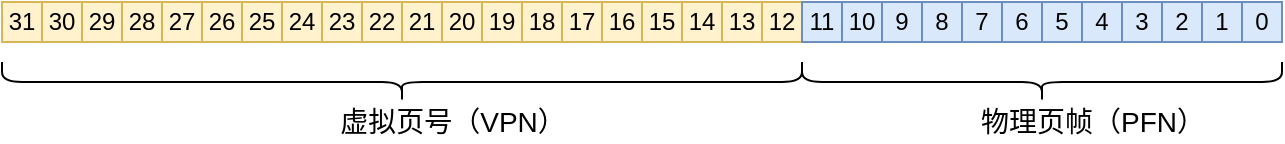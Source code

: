 <mxfile version="13.5.8" type="github">
  <diagram id="Lsx0iEb3Wfj5V0gcPJfd" name="Page-1">
    <mxGraphModel dx="1038" dy="548" grid="1" gridSize="10" guides="1" tooltips="1" connect="1" arrows="1" fold="1" page="1" pageScale="1" pageWidth="827" pageHeight="1169" math="0" shadow="0">
      <root>
        <mxCell id="0" />
        <mxCell id="1" parent="0" />
        <mxCell id="0SaOvBT2-kmUVJj6ePoo-68" value="" style="group" vertex="1" connectable="0" parent="1">
          <mxGeometry x="620" y="140" width="440" height="20" as="geometry" />
        </mxCell>
        <mxCell id="0SaOvBT2-kmUVJj6ePoo-69" value="" style="group" vertex="1" connectable="0" parent="0SaOvBT2-kmUVJj6ePoo-68">
          <mxGeometry width="220" height="20" as="geometry" />
        </mxCell>
        <mxCell id="0SaOvBT2-kmUVJj6ePoo-70" value="21" style="rounded=0;whiteSpace=wrap;html=1;fillColor=#fff2cc;strokeColor=#d6b656;" vertex="1" parent="0SaOvBT2-kmUVJj6ePoo-69">
          <mxGeometry width="20" height="20" as="geometry" />
        </mxCell>
        <mxCell id="0SaOvBT2-kmUVJj6ePoo-71" value="20" style="rounded=0;whiteSpace=wrap;html=1;fillColor=#fff2cc;strokeColor=#d6b656;" vertex="1" parent="0SaOvBT2-kmUVJj6ePoo-69">
          <mxGeometry x="20" width="20" height="20" as="geometry" />
        </mxCell>
        <mxCell id="0SaOvBT2-kmUVJj6ePoo-72" value="19" style="rounded=0;whiteSpace=wrap;html=1;fillColor=#fff2cc;strokeColor=#d6b656;" vertex="1" parent="0SaOvBT2-kmUVJj6ePoo-69">
          <mxGeometry x="40" width="20" height="20" as="geometry" />
        </mxCell>
        <mxCell id="0SaOvBT2-kmUVJj6ePoo-73" value="18" style="rounded=0;whiteSpace=wrap;html=1;fillColor=#fff2cc;strokeColor=#d6b656;" vertex="1" parent="0SaOvBT2-kmUVJj6ePoo-69">
          <mxGeometry x="60" width="20" height="20" as="geometry" />
        </mxCell>
        <mxCell id="0SaOvBT2-kmUVJj6ePoo-74" value="17" style="rounded=0;whiteSpace=wrap;html=1;fillColor=#fff2cc;strokeColor=#d6b656;" vertex="1" parent="0SaOvBT2-kmUVJj6ePoo-69">
          <mxGeometry x="80" width="20" height="20" as="geometry" />
        </mxCell>
        <mxCell id="0SaOvBT2-kmUVJj6ePoo-75" value="16" style="rounded=0;whiteSpace=wrap;html=1;fillColor=#fff2cc;strokeColor=#d6b656;" vertex="1" parent="0SaOvBT2-kmUVJj6ePoo-69">
          <mxGeometry x="100" width="20" height="20" as="geometry" />
        </mxCell>
        <mxCell id="0SaOvBT2-kmUVJj6ePoo-76" value="15" style="rounded=0;whiteSpace=wrap;html=1;fillColor=#fff2cc;strokeColor=#d6b656;" vertex="1" parent="0SaOvBT2-kmUVJj6ePoo-69">
          <mxGeometry x="120" width="20" height="20" as="geometry" />
        </mxCell>
        <mxCell id="0SaOvBT2-kmUVJj6ePoo-77" value="14" style="rounded=0;whiteSpace=wrap;html=1;fillColor=#fff2cc;strokeColor=#d6b656;" vertex="1" parent="0SaOvBT2-kmUVJj6ePoo-69">
          <mxGeometry x="140" width="20" height="20" as="geometry" />
        </mxCell>
        <mxCell id="0SaOvBT2-kmUVJj6ePoo-78" value="13" style="rounded=0;whiteSpace=wrap;html=1;fillColor=#fff2cc;strokeColor=#d6b656;" vertex="1" parent="0SaOvBT2-kmUVJj6ePoo-69">
          <mxGeometry x="160" width="20" height="20" as="geometry" />
        </mxCell>
        <mxCell id="0SaOvBT2-kmUVJj6ePoo-79" value="12" style="rounded=0;whiteSpace=wrap;html=1;fillColor=#fff2cc;strokeColor=#d6b656;" vertex="1" parent="0SaOvBT2-kmUVJj6ePoo-69">
          <mxGeometry x="180" width="20" height="20" as="geometry" />
        </mxCell>
        <mxCell id="0SaOvBT2-kmUVJj6ePoo-80" value="11" style="rounded=0;whiteSpace=wrap;html=1;fillColor=#dae8fc;strokeColor=#6c8ebf;" vertex="1" parent="0SaOvBT2-kmUVJj6ePoo-69">
          <mxGeometry x="200" width="20" height="20" as="geometry" />
        </mxCell>
        <mxCell id="0SaOvBT2-kmUVJj6ePoo-81" value="" style="group" vertex="1" connectable="0" parent="0SaOvBT2-kmUVJj6ePoo-68">
          <mxGeometry x="220" width="220" height="20" as="geometry" />
        </mxCell>
        <mxCell id="0SaOvBT2-kmUVJj6ePoo-82" value="10" style="rounded=0;whiteSpace=wrap;html=1;fillColor=#dae8fc;strokeColor=#6c8ebf;" vertex="1" parent="0SaOvBT2-kmUVJj6ePoo-81">
          <mxGeometry width="20" height="20" as="geometry" />
        </mxCell>
        <mxCell id="0SaOvBT2-kmUVJj6ePoo-83" value="9" style="rounded=0;whiteSpace=wrap;html=1;fillColor=#dae8fc;strokeColor=#6c8ebf;" vertex="1" parent="0SaOvBT2-kmUVJj6ePoo-81">
          <mxGeometry x="20" width="20" height="20" as="geometry" />
        </mxCell>
        <mxCell id="0SaOvBT2-kmUVJj6ePoo-84" value="8" style="rounded=0;whiteSpace=wrap;html=1;fillColor=#dae8fc;strokeColor=#6c8ebf;" vertex="1" parent="0SaOvBT2-kmUVJj6ePoo-81">
          <mxGeometry x="40" width="20" height="20" as="geometry" />
        </mxCell>
        <mxCell id="0SaOvBT2-kmUVJj6ePoo-85" value="7" style="rounded=0;whiteSpace=wrap;html=1;fillColor=#dae8fc;strokeColor=#6c8ebf;" vertex="1" parent="0SaOvBT2-kmUVJj6ePoo-81">
          <mxGeometry x="60" width="20" height="20" as="geometry" />
        </mxCell>
        <mxCell id="0SaOvBT2-kmUVJj6ePoo-86" value="6" style="rounded=0;whiteSpace=wrap;html=1;fillColor=#dae8fc;strokeColor=#6c8ebf;" vertex="1" parent="0SaOvBT2-kmUVJj6ePoo-81">
          <mxGeometry x="80" width="20" height="20" as="geometry" />
        </mxCell>
        <mxCell id="0SaOvBT2-kmUVJj6ePoo-87" value="5" style="rounded=0;whiteSpace=wrap;html=1;fillColor=#dae8fc;strokeColor=#6c8ebf;" vertex="1" parent="0SaOvBT2-kmUVJj6ePoo-81">
          <mxGeometry x="100" width="20" height="20" as="geometry" />
        </mxCell>
        <mxCell id="0SaOvBT2-kmUVJj6ePoo-88" value="4" style="rounded=0;whiteSpace=wrap;html=1;fillColor=#dae8fc;strokeColor=#6c8ebf;" vertex="1" parent="0SaOvBT2-kmUVJj6ePoo-81">
          <mxGeometry x="120" width="20" height="20" as="geometry" />
        </mxCell>
        <mxCell id="0SaOvBT2-kmUVJj6ePoo-89" value="3" style="rounded=0;whiteSpace=wrap;html=1;fillColor=#dae8fc;strokeColor=#6c8ebf;" vertex="1" parent="0SaOvBT2-kmUVJj6ePoo-81">
          <mxGeometry x="140" width="20" height="20" as="geometry" />
        </mxCell>
        <mxCell id="0SaOvBT2-kmUVJj6ePoo-90" value="2" style="rounded=0;whiteSpace=wrap;html=1;fillColor=#dae8fc;strokeColor=#6c8ebf;" vertex="1" parent="0SaOvBT2-kmUVJj6ePoo-81">
          <mxGeometry x="160" width="20" height="20" as="geometry" />
        </mxCell>
        <mxCell id="0SaOvBT2-kmUVJj6ePoo-91" value="1" style="rounded=0;whiteSpace=wrap;html=1;fillColor=#dae8fc;strokeColor=#6c8ebf;" vertex="1" parent="0SaOvBT2-kmUVJj6ePoo-81">
          <mxGeometry x="180" width="20" height="20" as="geometry" />
        </mxCell>
        <mxCell id="0SaOvBT2-kmUVJj6ePoo-92" value="0" style="rounded=0;whiteSpace=wrap;html=1;fillColor=#dae8fc;strokeColor=#6c8ebf;" vertex="1" parent="0SaOvBT2-kmUVJj6ePoo-81">
          <mxGeometry x="200" width="20" height="20" as="geometry" />
        </mxCell>
        <mxCell id="0SaOvBT2-kmUVJj6ePoo-30" value="31" style="rounded=0;whiteSpace=wrap;html=1;fillColor=#fff2cc;strokeColor=#d6b656;" vertex="1" parent="1">
          <mxGeometry x="420" y="140" width="20" height="20" as="geometry" />
        </mxCell>
        <mxCell id="0SaOvBT2-kmUVJj6ePoo-31" value="30" style="rounded=0;whiteSpace=wrap;html=1;fillColor=#fff2cc;strokeColor=#d6b656;" vertex="1" parent="1">
          <mxGeometry x="440" y="140" width="20" height="20" as="geometry" />
        </mxCell>
        <mxCell id="0SaOvBT2-kmUVJj6ePoo-32" value="29" style="rounded=0;whiteSpace=wrap;html=1;fillColor=#fff2cc;strokeColor=#d6b656;" vertex="1" parent="1">
          <mxGeometry x="460" y="140" width="20" height="20" as="geometry" />
        </mxCell>
        <mxCell id="0SaOvBT2-kmUVJj6ePoo-33" value="28" style="rounded=0;whiteSpace=wrap;html=1;fillColor=#fff2cc;strokeColor=#d6b656;" vertex="1" parent="1">
          <mxGeometry x="480" y="140" width="20" height="20" as="geometry" />
        </mxCell>
        <mxCell id="0SaOvBT2-kmUVJj6ePoo-34" value="27" style="rounded=0;whiteSpace=wrap;html=1;fillColor=#fff2cc;strokeColor=#d6b656;" vertex="1" parent="1">
          <mxGeometry x="500" y="140" width="20" height="20" as="geometry" />
        </mxCell>
        <mxCell id="0SaOvBT2-kmUVJj6ePoo-35" value="26" style="rounded=0;whiteSpace=wrap;html=1;fillColor=#fff2cc;strokeColor=#d6b656;" vertex="1" parent="1">
          <mxGeometry x="520" y="140" width="20" height="20" as="geometry" />
        </mxCell>
        <mxCell id="0SaOvBT2-kmUVJj6ePoo-36" value="25" style="rounded=0;whiteSpace=wrap;html=1;fillColor=#fff2cc;strokeColor=#d6b656;" vertex="1" parent="1">
          <mxGeometry x="540" y="140" width="20" height="20" as="geometry" />
        </mxCell>
        <mxCell id="0SaOvBT2-kmUVJj6ePoo-37" value="24" style="rounded=0;whiteSpace=wrap;html=1;fillColor=#fff2cc;strokeColor=#d6b656;" vertex="1" parent="1">
          <mxGeometry x="560" y="140" width="20" height="20" as="geometry" />
        </mxCell>
        <mxCell id="0SaOvBT2-kmUVJj6ePoo-38" value="23" style="rounded=0;whiteSpace=wrap;html=1;fillColor=#fff2cc;strokeColor=#d6b656;" vertex="1" parent="1">
          <mxGeometry x="580" y="140" width="20" height="20" as="geometry" />
        </mxCell>
        <mxCell id="0SaOvBT2-kmUVJj6ePoo-39" value="22" style="rounded=0;whiteSpace=wrap;html=1;fillColor=#fff2cc;strokeColor=#d6b656;" vertex="1" parent="1">
          <mxGeometry x="600" y="140" width="20" height="20" as="geometry" />
        </mxCell>
        <mxCell id="0SaOvBT2-kmUVJj6ePoo-95" value="" style="shape=curlyBracket;whiteSpace=wrap;html=1;rounded=1;rotation=-90;" vertex="1" parent="1">
          <mxGeometry x="610" y="-20" width="20" height="400" as="geometry" />
        </mxCell>
        <mxCell id="0SaOvBT2-kmUVJj6ePoo-96" value="" style="shape=curlyBracket;whiteSpace=wrap;html=1;rounded=1;rotation=-90;" vertex="1" parent="1">
          <mxGeometry x="930" y="60" width="20" height="240" as="geometry" />
        </mxCell>
        <mxCell id="0SaOvBT2-kmUVJj6ePoo-97" value="虚拟页号（VPN）" style="text;html=1;align=center;verticalAlign=middle;resizable=0;points=[];autosize=1;fontSize=14;" vertex="1" parent="1">
          <mxGeometry x="580" y="190" width="130" height="20" as="geometry" />
        </mxCell>
        <mxCell id="0SaOvBT2-kmUVJj6ePoo-98" value="物理页帧（PFN）" style="text;html=1;align=center;verticalAlign=middle;resizable=0;points=[];autosize=1;fontSize=14;" vertex="1" parent="1">
          <mxGeometry x="900" y="190" width="130" height="20" as="geometry" />
        </mxCell>
      </root>
    </mxGraphModel>
  </diagram>
</mxfile>
